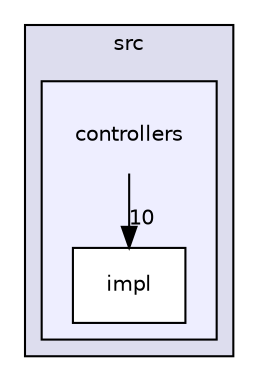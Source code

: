 digraph "src/controllers" {
  compound=true
  node [ fontsize="10", fontname="Helvetica"];
  edge [ labelfontsize="10", labelfontname="Helvetica"];
  subgraph clusterdir_68267d1309a1af8e8297ef4c3efbcdba {
    graph [ bgcolor="#ddddee", pencolor="black", label="src" fontname="Helvetica", fontsize="10", URL="dir_68267d1309a1af8e8297ef4c3efbcdba.html"]
  subgraph clusterdir_bbd6674d859f4cefaacb708974cac240 {
    graph [ bgcolor="#eeeeff", pencolor="black", label="" URL="dir_bbd6674d859f4cefaacb708974cac240.html"];
    dir_bbd6674d859f4cefaacb708974cac240 [shape=plaintext label="controllers"];
  dir_95a59c9f8f6f39fcf6fe6e50dc1a5383 [shape=box label="impl" fillcolor="white" style="filled" URL="dir_95a59c9f8f6f39fcf6fe6e50dc1a5383.html"];
  }
  }
  dir_bbd6674d859f4cefaacb708974cac240->dir_95a59c9f8f6f39fcf6fe6e50dc1a5383 [headlabel="10", labeldistance=1.5 headhref="dir_000004_000005.html"];
}
